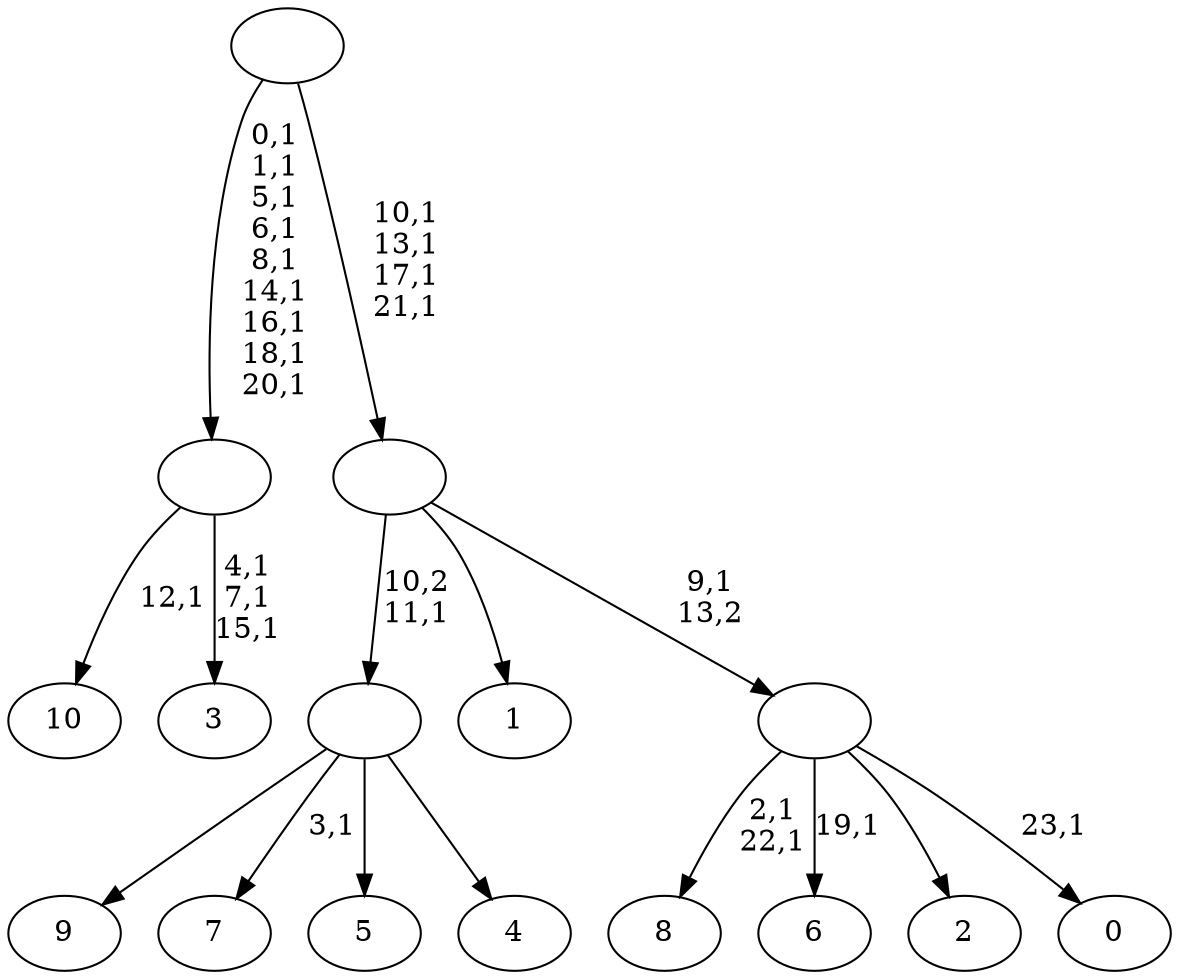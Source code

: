 digraph T {
	35 [label="10"]
	33 [label="9"]
	32 [label="8"]
	29 [label="7"]
	27 [label="6"]
	25 [label="5"]
	24 [label="4"]
	23 [label=""]
	22 [label="3"]
	18 [label=""]
	9 [label="2"]
	8 [label="1"]
	7 [label="0"]
	5 [label=""]
	4 [label=""]
	0 [label=""]
	23 -> 29 [label="3,1"]
	23 -> 33 [label=""]
	23 -> 25 [label=""]
	23 -> 24 [label=""]
	18 -> 22 [label="4,1\n7,1\n15,1"]
	18 -> 35 [label="12,1"]
	5 -> 7 [label="23,1"]
	5 -> 27 [label="19,1"]
	5 -> 32 [label="2,1\n22,1"]
	5 -> 9 [label=""]
	4 -> 23 [label="10,2\n11,1"]
	4 -> 8 [label=""]
	4 -> 5 [label="9,1\n13,2"]
	0 -> 4 [label="10,1\n13,1\n17,1\n21,1"]
	0 -> 18 [label="0,1\n1,1\n5,1\n6,1\n8,1\n14,1\n16,1\n18,1\n20,1"]
}
